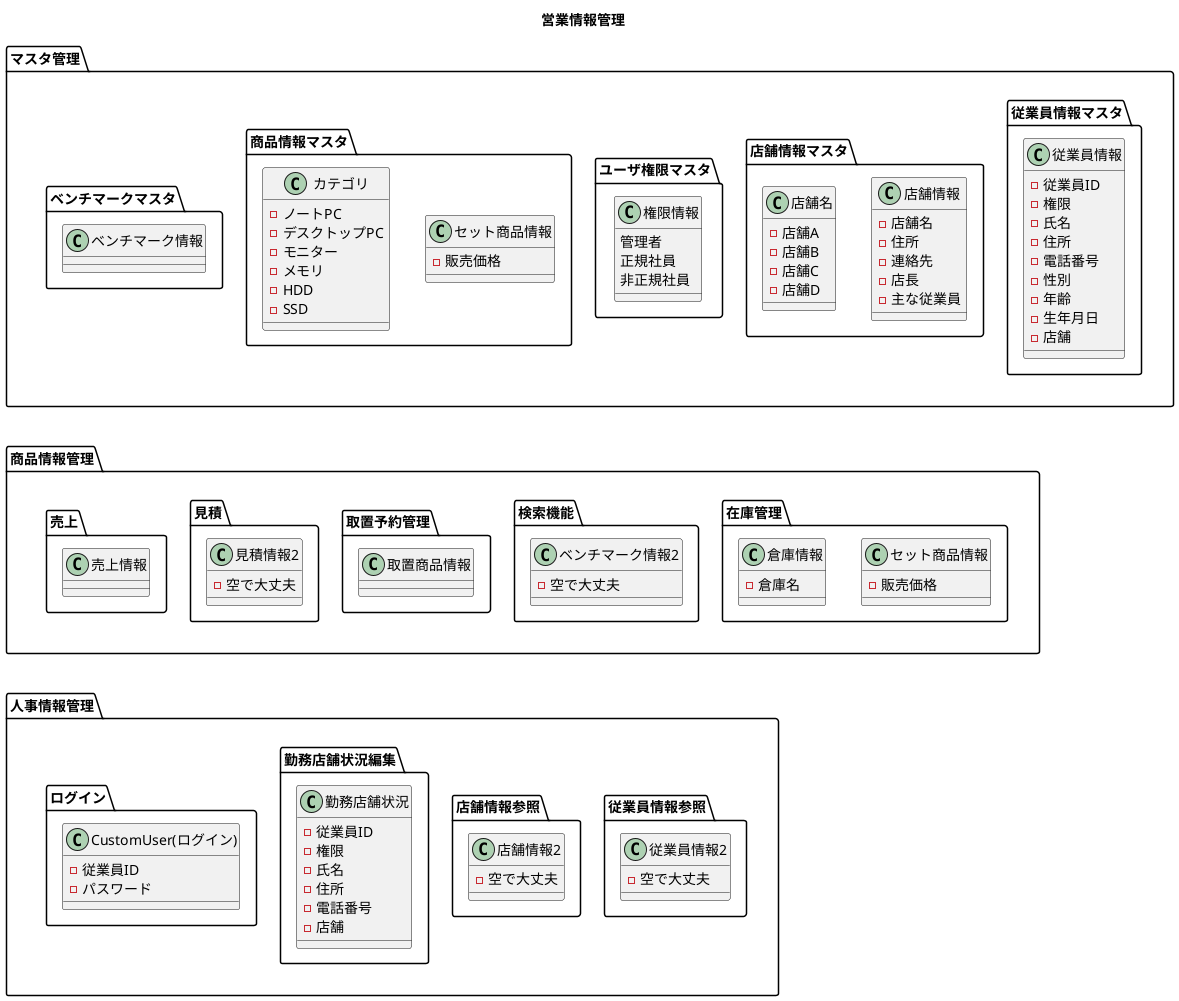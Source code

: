 @startuml クラス図
' left to right direction

title 営業情報管理


package "マスタ管理" as mastermana {
    package 従業員情報マスタ{
        ' 従業員情報
        ' モデル
        class 従業員情報{
            -従業員ID
            -権限
            -氏名
            -住所
            -電話番号
            -性別
            -年齢
            -生年月日
            -店舗
        }
    }
    package "店舗情報マスタ"{
        ' 店舗情報
        ' モデル
        class 店舗情報{
            -店舗名
            -住所
            -連絡先
            -店長
            -主な従業員
        }
        class 店舗名{
            -店舗A
            -店舗B
            -店舗C
            -店舗D
        }
    }
    package ユーザ権限マスタ{
        'ユーザ権限'
        ' モデル
        class 権限情報{
            管理者
            正規社員
            非正規社員
        }
    }
    package 商品情報マスタ{
        ' 商品情報管理
        ' モデル
        class セット商品情報{
            -販売価格
            ' 保留中
        }
        class カテゴリ{
            -ノートPC
            -デスクトップPC
            -モニター
            -メモリ
            -HDD
            -SSD
        }
        ' コントローラ
        ' class セット商品情報一覧(商品情報一覧){}
        ' class 新規登録(新規登録)){}
        ' class 詳細(詳細){}
        ' class 編集(編集){}
    }
    package ベンチマークマスタ{
        ' ベンチマークマスタ
        ' モデル
        class ベンチマーク情報{
            ' 保留中
        }
    }
    ' package 売上情報マスタ{
        ' 売上情報
        ' モデル
        
}


package "商品情報管理" as itemmana {
    package 在庫管理{
        ' 商品情報管理
        ' モデル
        class セット商品情報{
            -販売価格
            ' 保留中
        }
        class 倉庫情報{
        -倉庫名
        ' +移動指示()
        }
    }
    package 検索機能{
        ' ベンチマークマスタ
        ' モデル
        class ベンチマーク情報2{
            ' 保留中
            -空で大丈夫
        }
    }
    package 取置予約管理{
        ' 取置商品情報
        ' モデル
        class 取置商品情報{}
    }
    package 見積{
        class 見積情報2{
            -空で大丈夫
        }
    }
    package 売上{
        ' 売上情報
        ' モデル
        class 売上情報{}
    }
    
    
}


package "人事情報管理" as huremana {
    package 従業員情報参照{
        class 従業員情報2{
            -空で大丈夫
        }
    }
    package 店舗情報参照{
        class 店舗情報2{
            -空で大丈夫
        }
    }
    package 勤務店舗状況編集{
        class 勤務店舗状況{
            -従業員ID
            -権限
            -氏名
            -住所
            -電話番号
            -店舗
        }
    }
    package ログイン{
        ' ログイン'
        ' モデル
        ' class "django-allauth(ログイン)" as da{
        '     -従業員ID
        '     -パスワード
        '     ' +ログイン()
        ' }
        class CustomUser(ログイン){
            -従業員ID
            -パスワード
        }
    }
}



' class Meta{
'     -保留
' }

mastermana -[hidden]down- itemmana
itemmana -[hidden]down- huremana
' itemmana -[hidden]- huremana
' mastermana -[hidden]down- itemmana
' mastermana -[hidden]down- huremana

' 要素の書き出しから


' CustomUser +-- Meta
@enduml
